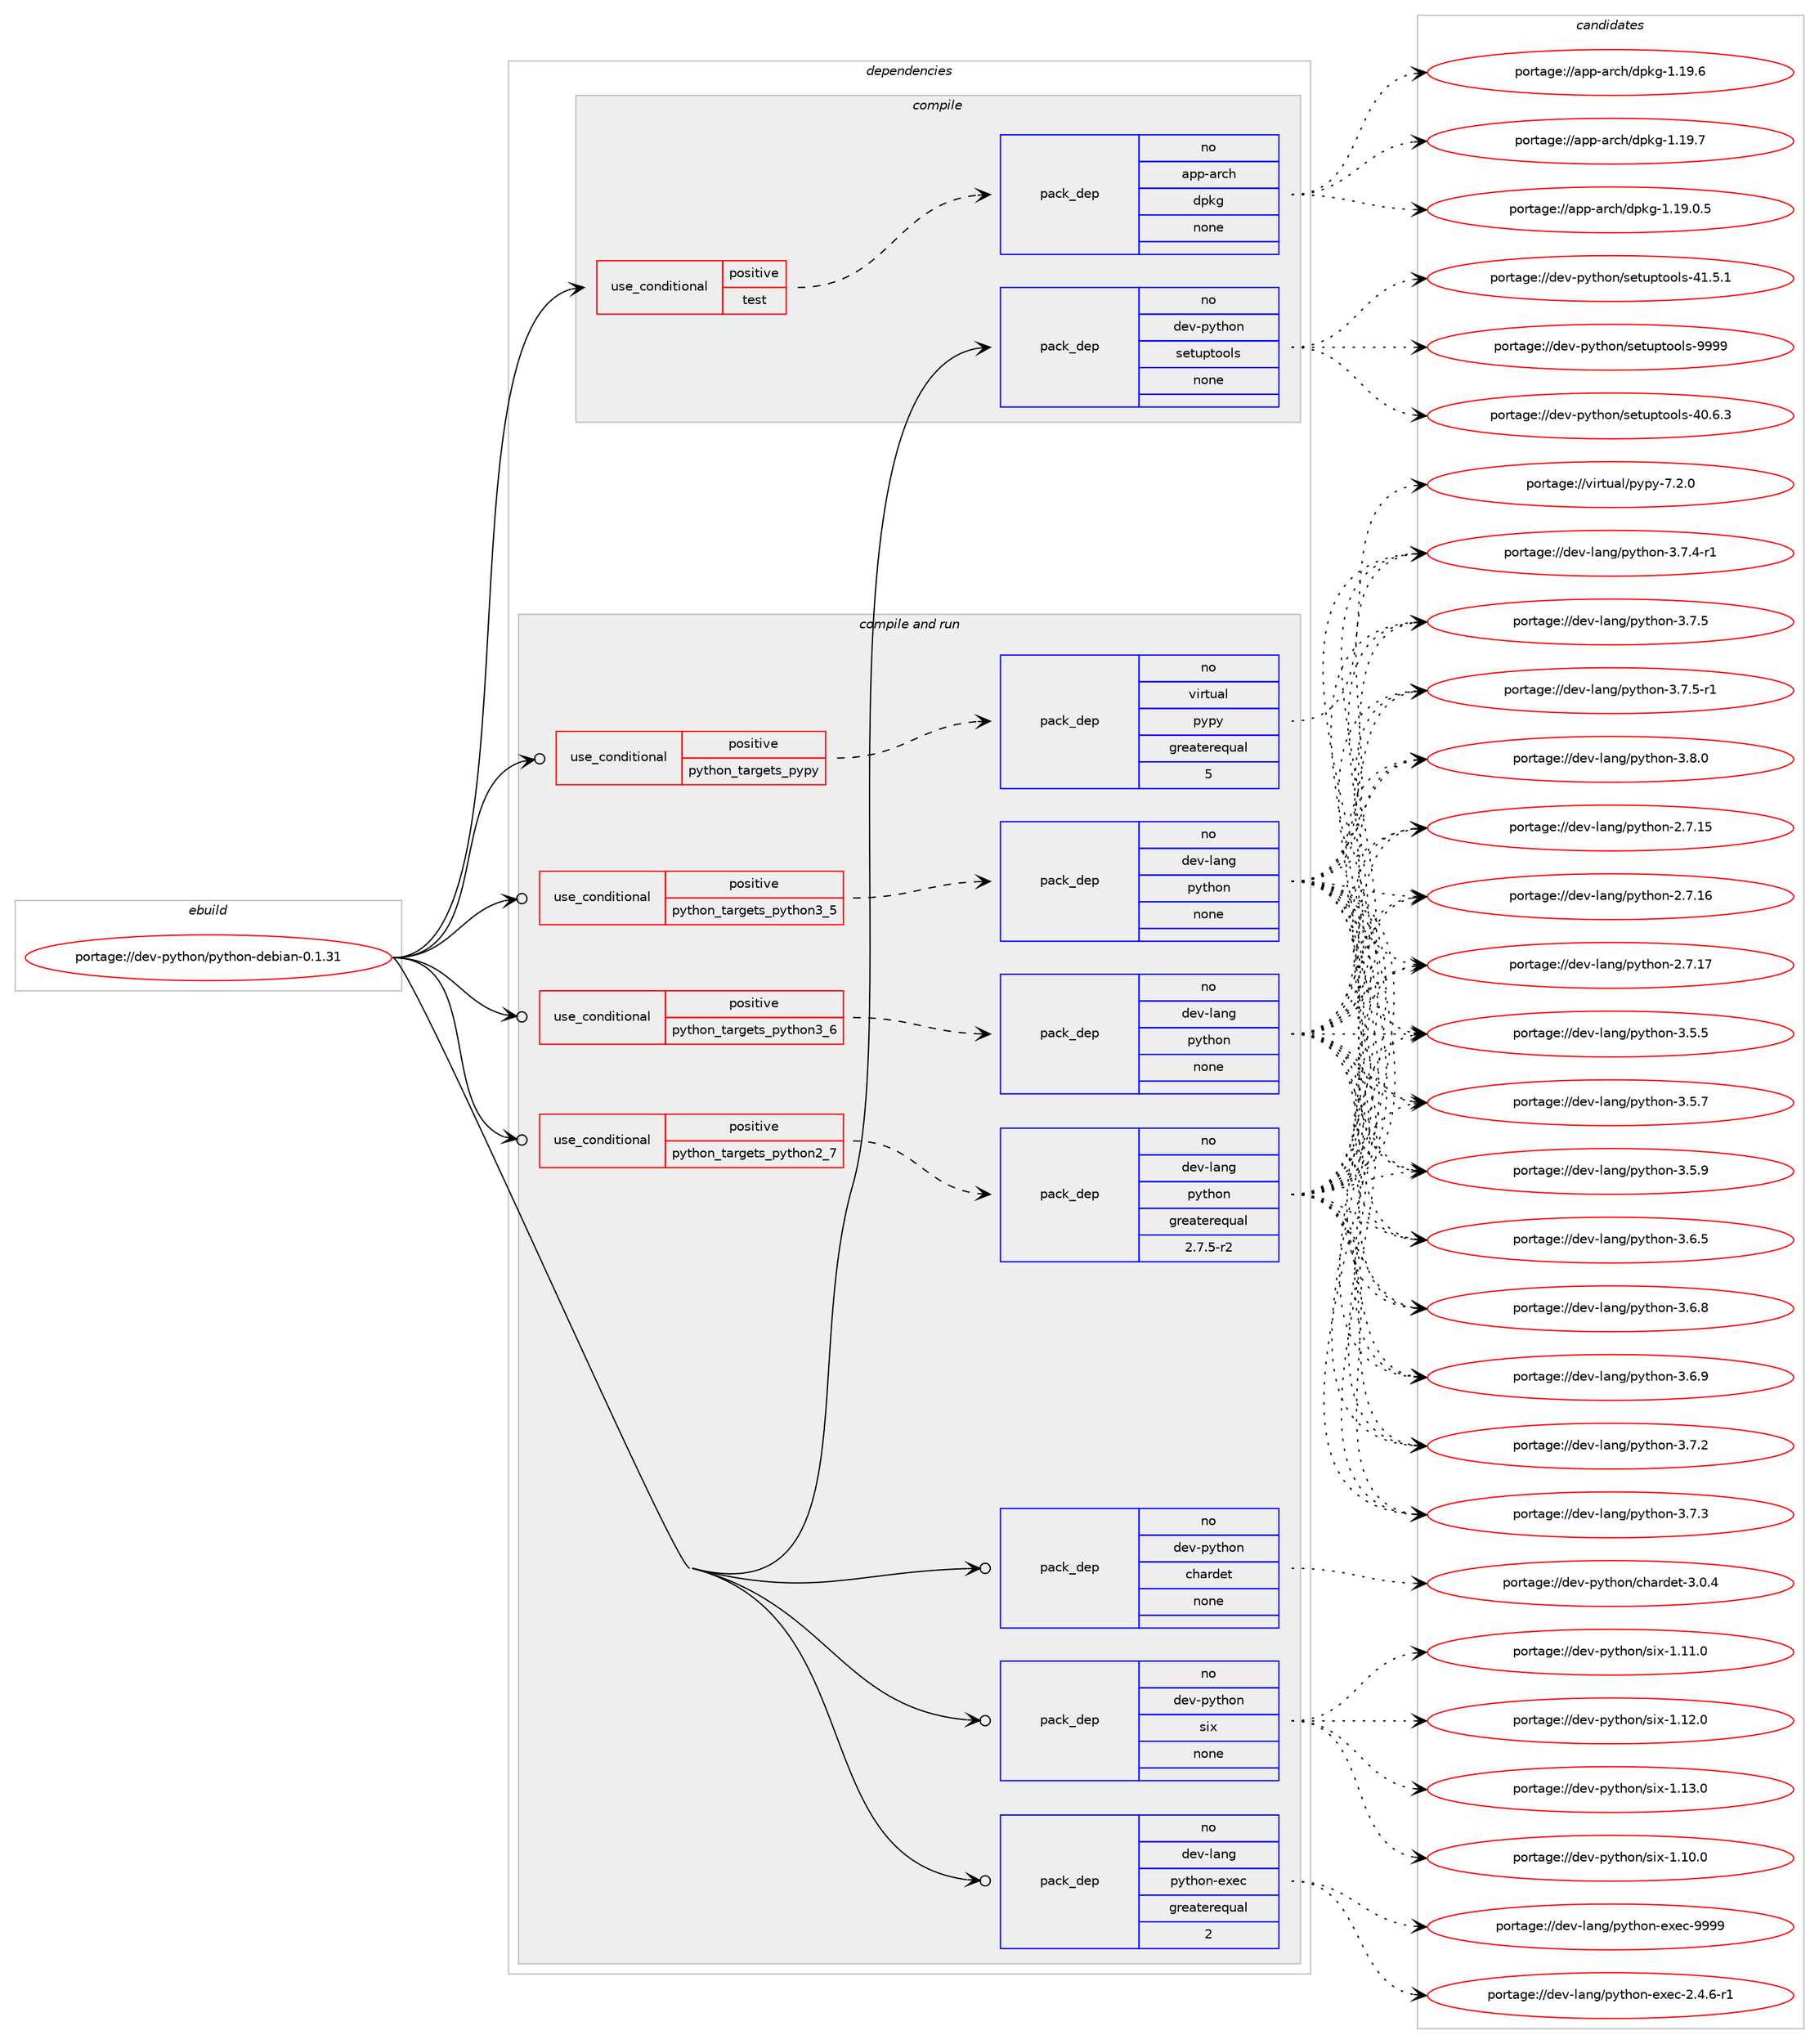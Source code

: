 digraph prolog {

# *************
# Graph options
# *************

newrank=true;
concentrate=true;
compound=true;
graph [rankdir=LR,fontname=Helvetica,fontsize=10,ranksep=1.5];#, ranksep=2.5, nodesep=0.2];
edge  [arrowhead=vee];
node  [fontname=Helvetica,fontsize=10];

# **********
# The ebuild
# **********

subgraph cluster_leftcol {
color=gray;
rank=same;
label=<<i>ebuild</i>>;
id [label="portage://dev-python/python-debian-0.1.31", color=red, width=4, href="../dev-python/python-debian-0.1.31.svg"];
}

# ****************
# The dependencies
# ****************

subgraph cluster_midcol {
color=gray;
label=<<i>dependencies</i>>;
subgraph cluster_compile {
fillcolor="#eeeeee";
style=filled;
label=<<i>compile</i>>;
subgraph cond36740 {
dependency165713 [label=<<TABLE BORDER="0" CELLBORDER="1" CELLSPACING="0" CELLPADDING="4"><TR><TD ROWSPAN="3" CELLPADDING="10">use_conditional</TD></TR><TR><TD>positive</TD></TR><TR><TD>test</TD></TR></TABLE>>, shape=none, color=red];
subgraph pack125581 {
dependency165714 [label=<<TABLE BORDER="0" CELLBORDER="1" CELLSPACING="0" CELLPADDING="4" WIDTH="220"><TR><TD ROWSPAN="6" CELLPADDING="30">pack_dep</TD></TR><TR><TD WIDTH="110">no</TD></TR><TR><TD>app-arch</TD></TR><TR><TD>dpkg</TD></TR><TR><TD>none</TD></TR><TR><TD></TD></TR></TABLE>>, shape=none, color=blue];
}
dependency165713:e -> dependency165714:w [weight=20,style="dashed",arrowhead="vee"];
}
id:e -> dependency165713:w [weight=20,style="solid",arrowhead="vee"];
subgraph pack125582 {
dependency165715 [label=<<TABLE BORDER="0" CELLBORDER="1" CELLSPACING="0" CELLPADDING="4" WIDTH="220"><TR><TD ROWSPAN="6" CELLPADDING="30">pack_dep</TD></TR><TR><TD WIDTH="110">no</TD></TR><TR><TD>dev-python</TD></TR><TR><TD>setuptools</TD></TR><TR><TD>none</TD></TR><TR><TD></TD></TR></TABLE>>, shape=none, color=blue];
}
id:e -> dependency165715:w [weight=20,style="solid",arrowhead="vee"];
}
subgraph cluster_compileandrun {
fillcolor="#eeeeee";
style=filled;
label=<<i>compile and run</i>>;
subgraph cond36741 {
dependency165716 [label=<<TABLE BORDER="0" CELLBORDER="1" CELLSPACING="0" CELLPADDING="4"><TR><TD ROWSPAN="3" CELLPADDING="10">use_conditional</TD></TR><TR><TD>positive</TD></TR><TR><TD>python_targets_pypy</TD></TR></TABLE>>, shape=none, color=red];
subgraph pack125583 {
dependency165717 [label=<<TABLE BORDER="0" CELLBORDER="1" CELLSPACING="0" CELLPADDING="4" WIDTH="220"><TR><TD ROWSPAN="6" CELLPADDING="30">pack_dep</TD></TR><TR><TD WIDTH="110">no</TD></TR><TR><TD>virtual</TD></TR><TR><TD>pypy</TD></TR><TR><TD>greaterequal</TD></TR><TR><TD>5</TD></TR></TABLE>>, shape=none, color=blue];
}
dependency165716:e -> dependency165717:w [weight=20,style="dashed",arrowhead="vee"];
}
id:e -> dependency165716:w [weight=20,style="solid",arrowhead="odotvee"];
subgraph cond36742 {
dependency165718 [label=<<TABLE BORDER="0" CELLBORDER="1" CELLSPACING="0" CELLPADDING="4"><TR><TD ROWSPAN="3" CELLPADDING="10">use_conditional</TD></TR><TR><TD>positive</TD></TR><TR><TD>python_targets_python2_7</TD></TR></TABLE>>, shape=none, color=red];
subgraph pack125584 {
dependency165719 [label=<<TABLE BORDER="0" CELLBORDER="1" CELLSPACING="0" CELLPADDING="4" WIDTH="220"><TR><TD ROWSPAN="6" CELLPADDING="30">pack_dep</TD></TR><TR><TD WIDTH="110">no</TD></TR><TR><TD>dev-lang</TD></TR><TR><TD>python</TD></TR><TR><TD>greaterequal</TD></TR><TR><TD>2.7.5-r2</TD></TR></TABLE>>, shape=none, color=blue];
}
dependency165718:e -> dependency165719:w [weight=20,style="dashed",arrowhead="vee"];
}
id:e -> dependency165718:w [weight=20,style="solid",arrowhead="odotvee"];
subgraph cond36743 {
dependency165720 [label=<<TABLE BORDER="0" CELLBORDER="1" CELLSPACING="0" CELLPADDING="4"><TR><TD ROWSPAN="3" CELLPADDING="10">use_conditional</TD></TR><TR><TD>positive</TD></TR><TR><TD>python_targets_python3_5</TD></TR></TABLE>>, shape=none, color=red];
subgraph pack125585 {
dependency165721 [label=<<TABLE BORDER="0" CELLBORDER="1" CELLSPACING="0" CELLPADDING="4" WIDTH="220"><TR><TD ROWSPAN="6" CELLPADDING="30">pack_dep</TD></TR><TR><TD WIDTH="110">no</TD></TR><TR><TD>dev-lang</TD></TR><TR><TD>python</TD></TR><TR><TD>none</TD></TR><TR><TD></TD></TR></TABLE>>, shape=none, color=blue];
}
dependency165720:e -> dependency165721:w [weight=20,style="dashed",arrowhead="vee"];
}
id:e -> dependency165720:w [weight=20,style="solid",arrowhead="odotvee"];
subgraph cond36744 {
dependency165722 [label=<<TABLE BORDER="0" CELLBORDER="1" CELLSPACING="0" CELLPADDING="4"><TR><TD ROWSPAN="3" CELLPADDING="10">use_conditional</TD></TR><TR><TD>positive</TD></TR><TR><TD>python_targets_python3_6</TD></TR></TABLE>>, shape=none, color=red];
subgraph pack125586 {
dependency165723 [label=<<TABLE BORDER="0" CELLBORDER="1" CELLSPACING="0" CELLPADDING="4" WIDTH="220"><TR><TD ROWSPAN="6" CELLPADDING="30">pack_dep</TD></TR><TR><TD WIDTH="110">no</TD></TR><TR><TD>dev-lang</TD></TR><TR><TD>python</TD></TR><TR><TD>none</TD></TR><TR><TD></TD></TR></TABLE>>, shape=none, color=blue];
}
dependency165722:e -> dependency165723:w [weight=20,style="dashed",arrowhead="vee"];
}
id:e -> dependency165722:w [weight=20,style="solid",arrowhead="odotvee"];
subgraph pack125587 {
dependency165724 [label=<<TABLE BORDER="0" CELLBORDER="1" CELLSPACING="0" CELLPADDING="4" WIDTH="220"><TR><TD ROWSPAN="6" CELLPADDING="30">pack_dep</TD></TR><TR><TD WIDTH="110">no</TD></TR><TR><TD>dev-lang</TD></TR><TR><TD>python-exec</TD></TR><TR><TD>greaterequal</TD></TR><TR><TD>2</TD></TR></TABLE>>, shape=none, color=blue];
}
id:e -> dependency165724:w [weight=20,style="solid",arrowhead="odotvee"];
subgraph pack125588 {
dependency165725 [label=<<TABLE BORDER="0" CELLBORDER="1" CELLSPACING="0" CELLPADDING="4" WIDTH="220"><TR><TD ROWSPAN="6" CELLPADDING="30">pack_dep</TD></TR><TR><TD WIDTH="110">no</TD></TR><TR><TD>dev-python</TD></TR><TR><TD>chardet</TD></TR><TR><TD>none</TD></TR><TR><TD></TD></TR></TABLE>>, shape=none, color=blue];
}
id:e -> dependency165725:w [weight=20,style="solid",arrowhead="odotvee"];
subgraph pack125589 {
dependency165726 [label=<<TABLE BORDER="0" CELLBORDER="1" CELLSPACING="0" CELLPADDING="4" WIDTH="220"><TR><TD ROWSPAN="6" CELLPADDING="30">pack_dep</TD></TR><TR><TD WIDTH="110">no</TD></TR><TR><TD>dev-python</TD></TR><TR><TD>six</TD></TR><TR><TD>none</TD></TR><TR><TD></TD></TR></TABLE>>, shape=none, color=blue];
}
id:e -> dependency165726:w [weight=20,style="solid",arrowhead="odotvee"];
}
subgraph cluster_run {
fillcolor="#eeeeee";
style=filled;
label=<<i>run</i>>;
}
}

# **************
# The candidates
# **************

subgraph cluster_choices {
rank=same;
color=gray;
label=<<i>candidates</i>>;

subgraph choice125581 {
color=black;
nodesep=1;
choiceportage9711211245971149910447100112107103454946495746484653 [label="portage://app-arch/dpkg-1.19.0.5", color=red, width=4,href="../app-arch/dpkg-1.19.0.5.svg"];
choiceportage971121124597114991044710011210710345494649574654 [label="portage://app-arch/dpkg-1.19.6", color=red, width=4,href="../app-arch/dpkg-1.19.6.svg"];
choiceportage971121124597114991044710011210710345494649574655 [label="portage://app-arch/dpkg-1.19.7", color=red, width=4,href="../app-arch/dpkg-1.19.7.svg"];
dependency165714:e -> choiceportage9711211245971149910447100112107103454946495746484653:w [style=dotted,weight="100"];
dependency165714:e -> choiceportage971121124597114991044710011210710345494649574654:w [style=dotted,weight="100"];
dependency165714:e -> choiceportage971121124597114991044710011210710345494649574655:w [style=dotted,weight="100"];
}
subgraph choice125582 {
color=black;
nodesep=1;
choiceportage100101118451121211161041111104711510111611711211611111110811545524846544651 [label="portage://dev-python/setuptools-40.6.3", color=red, width=4,href="../dev-python/setuptools-40.6.3.svg"];
choiceportage100101118451121211161041111104711510111611711211611111110811545524946534649 [label="portage://dev-python/setuptools-41.5.1", color=red, width=4,href="../dev-python/setuptools-41.5.1.svg"];
choiceportage10010111845112121116104111110471151011161171121161111111081154557575757 [label="portage://dev-python/setuptools-9999", color=red, width=4,href="../dev-python/setuptools-9999.svg"];
dependency165715:e -> choiceportage100101118451121211161041111104711510111611711211611111110811545524846544651:w [style=dotted,weight="100"];
dependency165715:e -> choiceportage100101118451121211161041111104711510111611711211611111110811545524946534649:w [style=dotted,weight="100"];
dependency165715:e -> choiceportage10010111845112121116104111110471151011161171121161111111081154557575757:w [style=dotted,weight="100"];
}
subgraph choice125583 {
color=black;
nodesep=1;
choiceportage1181051141161179710847112121112121455546504648 [label="portage://virtual/pypy-7.2.0", color=red, width=4,href="../virtual/pypy-7.2.0.svg"];
dependency165717:e -> choiceportage1181051141161179710847112121112121455546504648:w [style=dotted,weight="100"];
}
subgraph choice125584 {
color=black;
nodesep=1;
choiceportage10010111845108971101034711212111610411111045504655464953 [label="portage://dev-lang/python-2.7.15", color=red, width=4,href="../dev-lang/python-2.7.15.svg"];
choiceportage10010111845108971101034711212111610411111045504655464954 [label="portage://dev-lang/python-2.7.16", color=red, width=4,href="../dev-lang/python-2.7.16.svg"];
choiceportage10010111845108971101034711212111610411111045504655464955 [label="portage://dev-lang/python-2.7.17", color=red, width=4,href="../dev-lang/python-2.7.17.svg"];
choiceportage100101118451089711010347112121116104111110455146534653 [label="portage://dev-lang/python-3.5.5", color=red, width=4,href="../dev-lang/python-3.5.5.svg"];
choiceportage100101118451089711010347112121116104111110455146534655 [label="portage://dev-lang/python-3.5.7", color=red, width=4,href="../dev-lang/python-3.5.7.svg"];
choiceportage100101118451089711010347112121116104111110455146534657 [label="portage://dev-lang/python-3.5.9", color=red, width=4,href="../dev-lang/python-3.5.9.svg"];
choiceportage100101118451089711010347112121116104111110455146544653 [label="portage://dev-lang/python-3.6.5", color=red, width=4,href="../dev-lang/python-3.6.5.svg"];
choiceportage100101118451089711010347112121116104111110455146544656 [label="portage://dev-lang/python-3.6.8", color=red, width=4,href="../dev-lang/python-3.6.8.svg"];
choiceportage100101118451089711010347112121116104111110455146544657 [label="portage://dev-lang/python-3.6.9", color=red, width=4,href="../dev-lang/python-3.6.9.svg"];
choiceportage100101118451089711010347112121116104111110455146554650 [label="portage://dev-lang/python-3.7.2", color=red, width=4,href="../dev-lang/python-3.7.2.svg"];
choiceportage100101118451089711010347112121116104111110455146554651 [label="portage://dev-lang/python-3.7.3", color=red, width=4,href="../dev-lang/python-3.7.3.svg"];
choiceportage1001011184510897110103471121211161041111104551465546524511449 [label="portage://dev-lang/python-3.7.4-r1", color=red, width=4,href="../dev-lang/python-3.7.4-r1.svg"];
choiceportage100101118451089711010347112121116104111110455146554653 [label="portage://dev-lang/python-3.7.5", color=red, width=4,href="../dev-lang/python-3.7.5.svg"];
choiceportage1001011184510897110103471121211161041111104551465546534511449 [label="portage://dev-lang/python-3.7.5-r1", color=red, width=4,href="../dev-lang/python-3.7.5-r1.svg"];
choiceportage100101118451089711010347112121116104111110455146564648 [label="portage://dev-lang/python-3.8.0", color=red, width=4,href="../dev-lang/python-3.8.0.svg"];
dependency165719:e -> choiceportage10010111845108971101034711212111610411111045504655464953:w [style=dotted,weight="100"];
dependency165719:e -> choiceportage10010111845108971101034711212111610411111045504655464954:w [style=dotted,weight="100"];
dependency165719:e -> choiceportage10010111845108971101034711212111610411111045504655464955:w [style=dotted,weight="100"];
dependency165719:e -> choiceportage100101118451089711010347112121116104111110455146534653:w [style=dotted,weight="100"];
dependency165719:e -> choiceportage100101118451089711010347112121116104111110455146534655:w [style=dotted,weight="100"];
dependency165719:e -> choiceportage100101118451089711010347112121116104111110455146534657:w [style=dotted,weight="100"];
dependency165719:e -> choiceportage100101118451089711010347112121116104111110455146544653:w [style=dotted,weight="100"];
dependency165719:e -> choiceportage100101118451089711010347112121116104111110455146544656:w [style=dotted,weight="100"];
dependency165719:e -> choiceportage100101118451089711010347112121116104111110455146544657:w [style=dotted,weight="100"];
dependency165719:e -> choiceportage100101118451089711010347112121116104111110455146554650:w [style=dotted,weight="100"];
dependency165719:e -> choiceportage100101118451089711010347112121116104111110455146554651:w [style=dotted,weight="100"];
dependency165719:e -> choiceportage1001011184510897110103471121211161041111104551465546524511449:w [style=dotted,weight="100"];
dependency165719:e -> choiceportage100101118451089711010347112121116104111110455146554653:w [style=dotted,weight="100"];
dependency165719:e -> choiceportage1001011184510897110103471121211161041111104551465546534511449:w [style=dotted,weight="100"];
dependency165719:e -> choiceportage100101118451089711010347112121116104111110455146564648:w [style=dotted,weight="100"];
}
subgraph choice125585 {
color=black;
nodesep=1;
choiceportage10010111845108971101034711212111610411111045504655464953 [label="portage://dev-lang/python-2.7.15", color=red, width=4,href="../dev-lang/python-2.7.15.svg"];
choiceportage10010111845108971101034711212111610411111045504655464954 [label="portage://dev-lang/python-2.7.16", color=red, width=4,href="../dev-lang/python-2.7.16.svg"];
choiceportage10010111845108971101034711212111610411111045504655464955 [label="portage://dev-lang/python-2.7.17", color=red, width=4,href="../dev-lang/python-2.7.17.svg"];
choiceportage100101118451089711010347112121116104111110455146534653 [label="portage://dev-lang/python-3.5.5", color=red, width=4,href="../dev-lang/python-3.5.5.svg"];
choiceportage100101118451089711010347112121116104111110455146534655 [label="portage://dev-lang/python-3.5.7", color=red, width=4,href="../dev-lang/python-3.5.7.svg"];
choiceportage100101118451089711010347112121116104111110455146534657 [label="portage://dev-lang/python-3.5.9", color=red, width=4,href="../dev-lang/python-3.5.9.svg"];
choiceportage100101118451089711010347112121116104111110455146544653 [label="portage://dev-lang/python-3.6.5", color=red, width=4,href="../dev-lang/python-3.6.5.svg"];
choiceportage100101118451089711010347112121116104111110455146544656 [label="portage://dev-lang/python-3.6.8", color=red, width=4,href="../dev-lang/python-3.6.8.svg"];
choiceportage100101118451089711010347112121116104111110455146544657 [label="portage://dev-lang/python-3.6.9", color=red, width=4,href="../dev-lang/python-3.6.9.svg"];
choiceportage100101118451089711010347112121116104111110455146554650 [label="portage://dev-lang/python-3.7.2", color=red, width=4,href="../dev-lang/python-3.7.2.svg"];
choiceportage100101118451089711010347112121116104111110455146554651 [label="portage://dev-lang/python-3.7.3", color=red, width=4,href="../dev-lang/python-3.7.3.svg"];
choiceportage1001011184510897110103471121211161041111104551465546524511449 [label="portage://dev-lang/python-3.7.4-r1", color=red, width=4,href="../dev-lang/python-3.7.4-r1.svg"];
choiceportage100101118451089711010347112121116104111110455146554653 [label="portage://dev-lang/python-3.7.5", color=red, width=4,href="../dev-lang/python-3.7.5.svg"];
choiceportage1001011184510897110103471121211161041111104551465546534511449 [label="portage://dev-lang/python-3.7.5-r1", color=red, width=4,href="../dev-lang/python-3.7.5-r1.svg"];
choiceportage100101118451089711010347112121116104111110455146564648 [label="portage://dev-lang/python-3.8.0", color=red, width=4,href="../dev-lang/python-3.8.0.svg"];
dependency165721:e -> choiceportage10010111845108971101034711212111610411111045504655464953:w [style=dotted,weight="100"];
dependency165721:e -> choiceportage10010111845108971101034711212111610411111045504655464954:w [style=dotted,weight="100"];
dependency165721:e -> choiceportage10010111845108971101034711212111610411111045504655464955:w [style=dotted,weight="100"];
dependency165721:e -> choiceportage100101118451089711010347112121116104111110455146534653:w [style=dotted,weight="100"];
dependency165721:e -> choiceportage100101118451089711010347112121116104111110455146534655:w [style=dotted,weight="100"];
dependency165721:e -> choiceportage100101118451089711010347112121116104111110455146534657:w [style=dotted,weight="100"];
dependency165721:e -> choiceportage100101118451089711010347112121116104111110455146544653:w [style=dotted,weight="100"];
dependency165721:e -> choiceportage100101118451089711010347112121116104111110455146544656:w [style=dotted,weight="100"];
dependency165721:e -> choiceportage100101118451089711010347112121116104111110455146544657:w [style=dotted,weight="100"];
dependency165721:e -> choiceportage100101118451089711010347112121116104111110455146554650:w [style=dotted,weight="100"];
dependency165721:e -> choiceportage100101118451089711010347112121116104111110455146554651:w [style=dotted,weight="100"];
dependency165721:e -> choiceportage1001011184510897110103471121211161041111104551465546524511449:w [style=dotted,weight="100"];
dependency165721:e -> choiceportage100101118451089711010347112121116104111110455146554653:w [style=dotted,weight="100"];
dependency165721:e -> choiceportage1001011184510897110103471121211161041111104551465546534511449:w [style=dotted,weight="100"];
dependency165721:e -> choiceportage100101118451089711010347112121116104111110455146564648:w [style=dotted,weight="100"];
}
subgraph choice125586 {
color=black;
nodesep=1;
choiceportage10010111845108971101034711212111610411111045504655464953 [label="portage://dev-lang/python-2.7.15", color=red, width=4,href="../dev-lang/python-2.7.15.svg"];
choiceportage10010111845108971101034711212111610411111045504655464954 [label="portage://dev-lang/python-2.7.16", color=red, width=4,href="../dev-lang/python-2.7.16.svg"];
choiceportage10010111845108971101034711212111610411111045504655464955 [label="portage://dev-lang/python-2.7.17", color=red, width=4,href="../dev-lang/python-2.7.17.svg"];
choiceportage100101118451089711010347112121116104111110455146534653 [label="portage://dev-lang/python-3.5.5", color=red, width=4,href="../dev-lang/python-3.5.5.svg"];
choiceportage100101118451089711010347112121116104111110455146534655 [label="portage://dev-lang/python-3.5.7", color=red, width=4,href="../dev-lang/python-3.5.7.svg"];
choiceportage100101118451089711010347112121116104111110455146534657 [label="portage://dev-lang/python-3.5.9", color=red, width=4,href="../dev-lang/python-3.5.9.svg"];
choiceportage100101118451089711010347112121116104111110455146544653 [label="portage://dev-lang/python-3.6.5", color=red, width=4,href="../dev-lang/python-3.6.5.svg"];
choiceportage100101118451089711010347112121116104111110455146544656 [label="portage://dev-lang/python-3.6.8", color=red, width=4,href="../dev-lang/python-3.6.8.svg"];
choiceportage100101118451089711010347112121116104111110455146544657 [label="portage://dev-lang/python-3.6.9", color=red, width=4,href="../dev-lang/python-3.6.9.svg"];
choiceportage100101118451089711010347112121116104111110455146554650 [label="portage://dev-lang/python-3.7.2", color=red, width=4,href="../dev-lang/python-3.7.2.svg"];
choiceportage100101118451089711010347112121116104111110455146554651 [label="portage://dev-lang/python-3.7.3", color=red, width=4,href="../dev-lang/python-3.7.3.svg"];
choiceportage1001011184510897110103471121211161041111104551465546524511449 [label="portage://dev-lang/python-3.7.4-r1", color=red, width=4,href="../dev-lang/python-3.7.4-r1.svg"];
choiceportage100101118451089711010347112121116104111110455146554653 [label="portage://dev-lang/python-3.7.5", color=red, width=4,href="../dev-lang/python-3.7.5.svg"];
choiceportage1001011184510897110103471121211161041111104551465546534511449 [label="portage://dev-lang/python-3.7.5-r1", color=red, width=4,href="../dev-lang/python-3.7.5-r1.svg"];
choiceportage100101118451089711010347112121116104111110455146564648 [label="portage://dev-lang/python-3.8.0", color=red, width=4,href="../dev-lang/python-3.8.0.svg"];
dependency165723:e -> choiceportage10010111845108971101034711212111610411111045504655464953:w [style=dotted,weight="100"];
dependency165723:e -> choiceportage10010111845108971101034711212111610411111045504655464954:w [style=dotted,weight="100"];
dependency165723:e -> choiceportage10010111845108971101034711212111610411111045504655464955:w [style=dotted,weight="100"];
dependency165723:e -> choiceportage100101118451089711010347112121116104111110455146534653:w [style=dotted,weight="100"];
dependency165723:e -> choiceportage100101118451089711010347112121116104111110455146534655:w [style=dotted,weight="100"];
dependency165723:e -> choiceportage100101118451089711010347112121116104111110455146534657:w [style=dotted,weight="100"];
dependency165723:e -> choiceportage100101118451089711010347112121116104111110455146544653:w [style=dotted,weight="100"];
dependency165723:e -> choiceportage100101118451089711010347112121116104111110455146544656:w [style=dotted,weight="100"];
dependency165723:e -> choiceportage100101118451089711010347112121116104111110455146544657:w [style=dotted,weight="100"];
dependency165723:e -> choiceportage100101118451089711010347112121116104111110455146554650:w [style=dotted,weight="100"];
dependency165723:e -> choiceportage100101118451089711010347112121116104111110455146554651:w [style=dotted,weight="100"];
dependency165723:e -> choiceportage1001011184510897110103471121211161041111104551465546524511449:w [style=dotted,weight="100"];
dependency165723:e -> choiceportage100101118451089711010347112121116104111110455146554653:w [style=dotted,weight="100"];
dependency165723:e -> choiceportage1001011184510897110103471121211161041111104551465546534511449:w [style=dotted,weight="100"];
dependency165723:e -> choiceportage100101118451089711010347112121116104111110455146564648:w [style=dotted,weight="100"];
}
subgraph choice125587 {
color=black;
nodesep=1;
choiceportage10010111845108971101034711212111610411111045101120101994550465246544511449 [label="portage://dev-lang/python-exec-2.4.6-r1", color=red, width=4,href="../dev-lang/python-exec-2.4.6-r1.svg"];
choiceportage10010111845108971101034711212111610411111045101120101994557575757 [label="portage://dev-lang/python-exec-9999", color=red, width=4,href="../dev-lang/python-exec-9999.svg"];
dependency165724:e -> choiceportage10010111845108971101034711212111610411111045101120101994550465246544511449:w [style=dotted,weight="100"];
dependency165724:e -> choiceportage10010111845108971101034711212111610411111045101120101994557575757:w [style=dotted,weight="100"];
}
subgraph choice125588 {
color=black;
nodesep=1;
choiceportage10010111845112121116104111110479910497114100101116455146484652 [label="portage://dev-python/chardet-3.0.4", color=red, width=4,href="../dev-python/chardet-3.0.4.svg"];
dependency165725:e -> choiceportage10010111845112121116104111110479910497114100101116455146484652:w [style=dotted,weight="100"];
}
subgraph choice125589 {
color=black;
nodesep=1;
choiceportage100101118451121211161041111104711510512045494649484648 [label="portage://dev-python/six-1.10.0", color=red, width=4,href="../dev-python/six-1.10.0.svg"];
choiceportage100101118451121211161041111104711510512045494649494648 [label="portage://dev-python/six-1.11.0", color=red, width=4,href="../dev-python/six-1.11.0.svg"];
choiceportage100101118451121211161041111104711510512045494649504648 [label="portage://dev-python/six-1.12.0", color=red, width=4,href="../dev-python/six-1.12.0.svg"];
choiceportage100101118451121211161041111104711510512045494649514648 [label="portage://dev-python/six-1.13.0", color=red, width=4,href="../dev-python/six-1.13.0.svg"];
dependency165726:e -> choiceportage100101118451121211161041111104711510512045494649484648:w [style=dotted,weight="100"];
dependency165726:e -> choiceportage100101118451121211161041111104711510512045494649494648:w [style=dotted,weight="100"];
dependency165726:e -> choiceportage100101118451121211161041111104711510512045494649504648:w [style=dotted,weight="100"];
dependency165726:e -> choiceportage100101118451121211161041111104711510512045494649514648:w [style=dotted,weight="100"];
}
}

}
